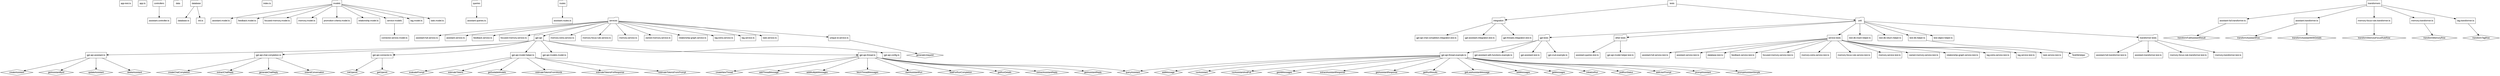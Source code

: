 
digraph G {
  rankdir=TB; // Change layout to Top-to-Bottom
  nodesep=0.5; // Adjust horizontal spacing
  ranksep=1;   // Adjust vertical spacing
  node [fontname="Arial"];
  "app-test.ts" [shape=box];
  "app.ts" [shape=box];
  "controllers" [shape=folder];
  "assistant.controller.ts" [shape=box];
  "data" [shape=folder];
  "database" [shape=folder];
  "database.ts" [shape=box];
  "init.ts" [shape=box];
  "index.ts" [shape=box];
  "models" [shape=folder];
  "assistant.model.ts" [shape=box];
  "feedback.model.ts" [shape=box];
  "focused-memory.model.ts" [shape=box];
  "memory.model.ts" [shape=box];
  "promotion-criteria.model.ts" [shape=box];
  "relationship.model.ts" [shape=box];
  "service-models" [shape=folder];
  "connector.service.model.ts" [shape=box];
  "tag.model.ts" [shape=box];
  "task.model.ts" [shape=box];
  "queries" [shape=folder];
  "assistant.queries.ts" [shape=box];
  "routes" [shape=folder];
  "assistant.routes.ts" [shape=box];
  "services" [shape=folder];
  "assistant-full.service.ts" [shape=box];
  "assistant.service.ts" [shape=box];
  "feedback.service.ts" [shape=box];
  "focused-memory.service.ts" [shape=box];
  "gpt-api" [shape=folder];
  "gpt-api-assistant.ts" [shape=box];
  "createAssistant" [shape=diamond];
  "getAssistantById" [shape=diamond];
  "updateAssistant" [shape=diamond];
  "deleteAssistant" [shape=diamond];
  "gpt-api-chat-completion.ts" [shape=box];
  "createChatCompletion" [shape=diamond];
  "extractChatReply" [shape=diamond];
  "generateChatReply" [shape=diamond];
  "extendConversation" [shape=diamond];
  "gpt-api-connector.ts" [shape=box];
  "initOpenAI" [shape=diamond];
  "getOpenAI" [shape=diamond];
  "gpt-api-model-helper.ts" [shape=box];
  "evaluatePrompt" [shape=diamond];
  "estimateTokens" [shape=diamond];
  "getSuitableModels" [shape=diamond];
  "estimateTokensFromWords" [shape=diamond];
  "estimateTokensForResponse" [shape=diamond];
  "estimateTokensFromPrompt" [shape=diamond];
  "gpt-api-models.model.ts" [shape=box];
  "gpt-api-thread.ts" [shape=box];
  "createNewThread" [shape=diamond];
  "addThreadMessage" [shape=diamond];
  "addMultipleMessages" [shape=diamond];
  "fetchThreadMessages" [shape=diamond];
  "startAssistantRun" [shape=diamond];
  "waitForRunCompletion" [shape=diamond];
  "getRunDetails" [shape=diamond];
  "extractAssistantReply" [shape=diamond];
  "getAssistantReply" [shape=diamond];
  "queryAssistant" [shape=diamond];
  "gpt-api.config.ts" [shape=box];
  "memory-extra.service.ts" [shape=box];
  "memory-focus-rule.service.ts" [shape=box];
  "memory.service.ts" [shape=box];
  "owned-memory.service.ts" [shape=box];
  "relationship-graph.service.ts" [shape=box];
  "tag-extra.service.ts" [shape=box];
  "tag.service.ts" [shape=box];
  "task.service.ts" [shape=box];
  "unique-id.service.ts" [shape=box];
  "generateUniqueId" [shape=diamond];
  "tests" [shape=folder];
  "integration" [shape=folder];
  "gpt-api-chat-completion.integration.test.ts" [shape=box];
  "gpt-assistant.integration.test.ts" [shape=box];
  "gpt-threads.integration.test.ts" [shape=box];
  "unit" [shape=folder];
  "gpt-tests" [shape=folder];
  "gpt-api-thread.example.ts" [shape=box];
  "addMessage" [shape=diamond];
  "runAssistant" [shape=diamond];
  "runAssistantAndPoll" [shape=diamond];
  "getAllMessages" [shape=diamond];
  "extractAssistantResponse" [shape=diamond];
  "getAssistantResponse" [shape=diamond];
  "getRunResults" [shape=diamond];
  "getLastAssistantMessage" [shape=diamond];
  "queryAssistant" [shape=diamond];
  "addMessages" [shape=diamond];
  "getMessages" [shape=diamond];
  "initializeRun" [shape=diamond];
  "pollRunStatus" [shape=diamond];
  "addUserPrompt" [shape=diamond];
  "promptAssistant" [shape=diamond];
  "promptAssistantSimple" [shape=diamond];
  "gpt-assistant-with-functions.example.ts" [shape=box];
  "gpt-assistant.test.ts" [shape=box];
  "gpt-crud.example.ts" [shape=box];
  "other-tests" [shape=folder];
  "assistant.queries.test.ts" [shape=box];
  "gpt-api-model.helper.test.ts" [shape=box];
  "service-tests" [shape=folder];
  "assistant-full.service.test.ts" [shape=box];
  "assistant.service.test.ts" [shape=box];
  "database.test.ts" [shape=box];
  "feedback.service.test.ts" [shape=box];
  "focused-memory.service.test.ts" [shape=box];
  "memory-extra.service.test.ts" [shape=box];
  "memory-focus-rule.service.test.ts" [shape=box];
  "memory.service.test.ts" [shape=box];
  "owned-memory.service.test.ts" [shape=box];
  "relationship-graph.service.test.ts" [shape=box];
  "tag-extra.service.test.ts" [shape=box];
  "tag.service.test.ts" [shape=box];
  "task.service.test.ts" [shape=box];
  "test-db-insert.helper.ts" [shape=box];
  "test-db-return.helper.ts" [shape=box];
  "test-db.helper.ts" [shape=box];
  "TestDbHelper" [shape=ellipse];
  "test-object.helper.ts" [shape=box];
  "transformer-tests" [shape=folder];
  "assistant-full.transformer.test.ts" [shape=box];
  "assistant.transformer.test.ts" [shape=box];
  "memory-focus-rule.transformer.test.ts" [shape=box];
  "memory.transformer.test.ts" [shape=box];
  "transformers" [shape=folder];
  "assistant-full.transformer.ts" [shape=box];
  "transformFullAssistantResult" [shape=diamond];
  "assistant.transformer.ts" [shape=box];
  "transformAssistantRow" [shape=diamond];
  "transformAssistantWithDetails" [shape=diamond];
  "memory-focus-rule.transformer.ts" [shape=box];
  "transformMemoryFocusRuleRow" [shape=diamond];
  "memory.transformer.ts" [shape=box];
  "transformMemoryRow" [shape=diamond];
  "tag.transformer.ts" [shape=box];
  "transformTagRow" [shape=diamond];
  "controllers" -> "assistant.controller.ts";
  "database" -> "database.ts";
  "database" -> "init.ts";
  "models" -> "assistant.model.ts";
  "models" -> "feedback.model.ts";
  "models" -> "focused-memory.model.ts";
  "models" -> "memory.model.ts";
  "models" -> "promotion-criteria.model.ts";
  "models" -> "relationship.model.ts";
  "models" -> "service-models";
  "service-models" -> "connector.service.model.ts";
  "models" -> "tag.model.ts";
  "models" -> "task.model.ts";
  "queries" -> "assistant.queries.ts";
  "routes" -> "assistant.routes.ts";
  "services" -> "assistant-full.service.ts";
  "services" -> "assistant.service.ts";
  "services" -> "feedback.service.ts";
  "services" -> "focused-memory.service.ts";
  "services" -> "gpt-api";
  "gpt-api" -> "gpt-api-assistant.ts";
  "gpt-api-assistant.ts" -> "createAssistant";
  "gpt-api-assistant.ts" -> "getAssistantById";
  "gpt-api-assistant.ts" -> "updateAssistant";
  "gpt-api-assistant.ts" -> "deleteAssistant";
  "gpt-api" -> "gpt-api-chat-completion.ts";
  "gpt-api-chat-completion.ts" -> "createChatCompletion";
  "gpt-api-chat-completion.ts" -> "extractChatReply";
  "gpt-api-chat-completion.ts" -> "generateChatReply";
  "gpt-api-chat-completion.ts" -> "extendConversation";
  "gpt-api" -> "gpt-api-connector.ts";
  "gpt-api-connector.ts" -> "initOpenAI";
  "gpt-api-connector.ts" -> "getOpenAI";
  "gpt-api" -> "gpt-api-model-helper.ts";
  "gpt-api-model-helper.ts" -> "evaluatePrompt";
  "gpt-api-model-helper.ts" -> "estimateTokens";
  "gpt-api-model-helper.ts" -> "getSuitableModels";
  "gpt-api-model-helper.ts" -> "estimateTokensFromWords";
  "gpt-api-model-helper.ts" -> "estimateTokensForResponse";
  "gpt-api-model-helper.ts" -> "estimateTokensFromPrompt";
  "gpt-api" -> "gpt-api-models.model.ts";
  "gpt-api" -> "gpt-api-thread.ts";
  "gpt-api-thread.ts" -> "createNewThread";
  "gpt-api-thread.ts" -> "addThreadMessage";
  "gpt-api-thread.ts" -> "addMultipleMessages";
  "gpt-api-thread.ts" -> "fetchThreadMessages";
  "gpt-api-thread.ts" -> "startAssistantRun";
  "gpt-api-thread.ts" -> "waitForRunCompletion";
  "gpt-api-thread.ts" -> "getRunDetails";
  "gpt-api-thread.ts" -> "extractAssistantReply";
  "gpt-api-thread.ts" -> "getAssistantReply";
  "gpt-api-thread.ts" -> "queryAssistant";
  "gpt-api" -> "gpt-api.config.ts";
  "services" -> "memory-extra.service.ts";
  "services" -> "memory-focus-rule.service.ts";
  "services" -> "memory.service.ts";
  "services" -> "owned-memory.service.ts";
  "services" -> "relationship-graph.service.ts";
  "services" -> "tag-extra.service.ts";
  "services" -> "tag.service.ts";
  "services" -> "task.service.ts";
  "services" -> "unique-id.service.ts";
  "unique-id.service.ts" -> "generateUniqueId";
  "tests" -> "integration";
  "integration" -> "gpt-api-chat-completion.integration.test.ts";
  "integration" -> "gpt-assistant.integration.test.ts";
  "integration" -> "gpt-threads.integration.test.ts";
  "tests" -> "unit";
  "unit" -> "gpt-tests";
  "gpt-tests" -> "gpt-api-thread.example.ts";
  "gpt-api-thread.example.ts" -> "addMessage";
  "gpt-api-thread.example.ts" -> "runAssistant";
  "gpt-api-thread.example.ts" -> "runAssistantAndPoll";
  "gpt-api-thread.example.ts" -> "getAllMessages";
  "gpt-api-thread.example.ts" -> "extractAssistantResponse";
  "gpt-api-thread.example.ts" -> "getAssistantResponse";
  "gpt-api-thread.example.ts" -> "getRunResults";
  "gpt-api-thread.example.ts" -> "getLastAssistantMessage";
  "gpt-api-thread.example.ts" -> "queryAssistant";
  "gpt-api-thread.example.ts" -> "addMessages";
  "gpt-api-thread.example.ts" -> "getMessages";
  "gpt-api-thread.example.ts" -> "initializeRun";
  "gpt-api-thread.example.ts" -> "pollRunStatus";
  "gpt-api-thread.example.ts" -> "addUserPrompt";
  "gpt-api-thread.example.ts" -> "promptAssistant";
  "gpt-api-thread.example.ts" -> "promptAssistantSimple";
  "gpt-tests" -> "gpt-assistant-with-functions.example.ts";
  "gpt-tests" -> "gpt-assistant.test.ts";
  "gpt-tests" -> "gpt-crud.example.ts";
  "unit" -> "other-tests";
  "other-tests" -> "assistant.queries.test.ts";
  "other-tests" -> "gpt-api-model.helper.test.ts";
  "unit" -> "service-tests";
  "service-tests" -> "assistant-full.service.test.ts";
  "service-tests" -> "assistant.service.test.ts";
  "service-tests" -> "database.test.ts";
  "service-tests" -> "feedback.service.test.ts";
  "service-tests" -> "focused-memory.service.test.ts";
  "service-tests" -> "memory-extra.service.test.ts";
  "service-tests" -> "memory-focus-rule.service.test.ts";
  "service-tests" -> "memory.service.test.ts";
  "service-tests" -> "owned-memory.service.test.ts";
  "service-tests" -> "relationship-graph.service.test.ts";
  "service-tests" -> "tag-extra.service.test.ts";
  "service-tests" -> "tag.service.test.ts";
  "service-tests" -> "task.service.test.ts";
  "unit" -> "test-db-insert.helper.ts";
  "unit" -> "test-db-return.helper.ts";
  "unit" -> "test-db.helper.ts";
  "test-db.helper.ts" -> "TestDbHelper";
  "unit" -> "test-object.helper.ts";
  "unit" -> "transformer-tests";
  "transformer-tests" -> "assistant-full.transformer.test.ts";
  "transformer-tests" -> "assistant.transformer.test.ts";
  "transformer-tests" -> "memory-focus-rule.transformer.test.ts";
  "transformer-tests" -> "memory.transformer.test.ts";
  "transformers" -> "assistant-full.transformer.ts";
  "assistant-full.transformer.ts" -> "transformFullAssistantResult";
  "transformers" -> "assistant.transformer.ts";
  "assistant.transformer.ts" -> "transformAssistantRow";
  "assistant.transformer.ts" -> "transformAssistantWithDetails";
  "transformers" -> "memory-focus-rule.transformer.ts";
  "memory-focus-rule.transformer.ts" -> "transformMemoryFocusRuleRow";
  "transformers" -> "memory.transformer.ts";
  "memory.transformer.ts" -> "transformMemoryRow";
  "transformers" -> "tag.transformer.ts";
  "tag.transformer.ts" -> "transformTagRow"
}
